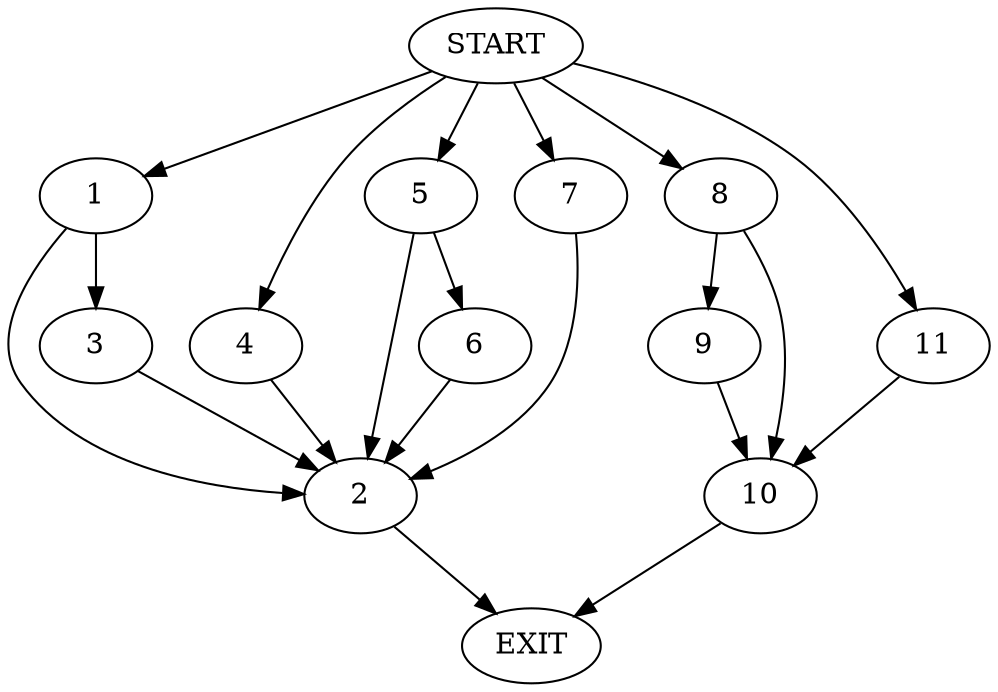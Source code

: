 digraph {
0 [label="START"]
12 [label="EXIT"]
0 -> 1
1 -> 2
1 -> 3
2 -> 12
3 -> 2
0 -> 4
4 -> 2
0 -> 5
5 -> 2
5 -> 6
6 -> 2
0 -> 7
7 -> 2
0 -> 8
8 -> 9
8 -> 10
9 -> 10
10 -> 12
0 -> 11
11 -> 10
}
